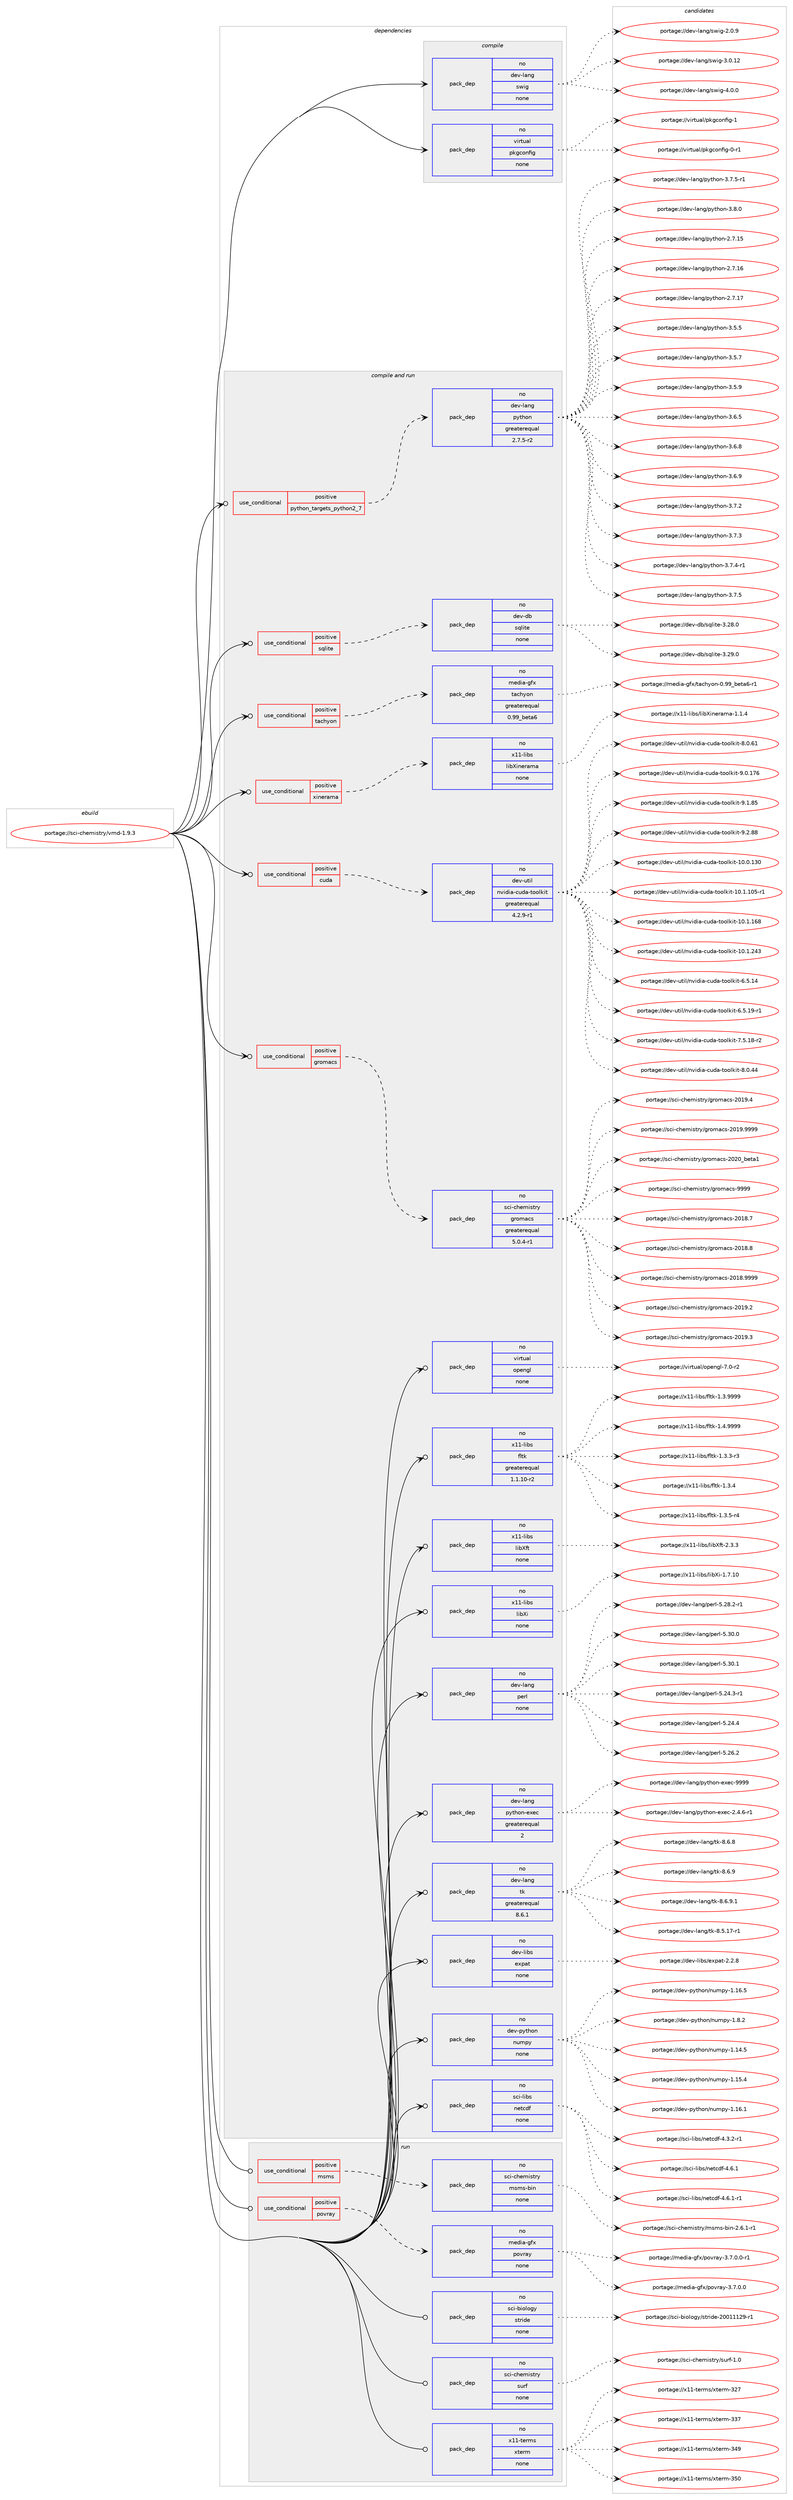 digraph prolog {

# *************
# Graph options
# *************

newrank=true;
concentrate=true;
compound=true;
graph [rankdir=LR,fontname=Helvetica,fontsize=10,ranksep=1.5];#, ranksep=2.5, nodesep=0.2];
edge  [arrowhead=vee];
node  [fontname=Helvetica,fontsize=10];

# **********
# The ebuild
# **********

subgraph cluster_leftcol {
color=gray;
rank=same;
label=<<i>ebuild</i>>;
id [label="portage://sci-chemistry/vmd-1.9.3", color=red, width=4, href="../sci-chemistry/vmd-1.9.3.svg"];
}

# ****************
# The dependencies
# ****************

subgraph cluster_midcol {
color=gray;
label=<<i>dependencies</i>>;
subgraph cluster_compile {
fillcolor="#eeeeee";
style=filled;
label=<<i>compile</i>>;
subgraph pack283150 {
dependency385222 [label=<<TABLE BORDER="0" CELLBORDER="1" CELLSPACING="0" CELLPADDING="4" WIDTH="220"><TR><TD ROWSPAN="6" CELLPADDING="30">pack_dep</TD></TR><TR><TD WIDTH="110">no</TD></TR><TR><TD>dev-lang</TD></TR><TR><TD>swig</TD></TR><TR><TD>none</TD></TR><TR><TD></TD></TR></TABLE>>, shape=none, color=blue];
}
id:e -> dependency385222:w [weight=20,style="solid",arrowhead="vee"];
subgraph pack283151 {
dependency385223 [label=<<TABLE BORDER="0" CELLBORDER="1" CELLSPACING="0" CELLPADDING="4" WIDTH="220"><TR><TD ROWSPAN="6" CELLPADDING="30">pack_dep</TD></TR><TR><TD WIDTH="110">no</TD></TR><TR><TD>virtual</TD></TR><TR><TD>pkgconfig</TD></TR><TR><TD>none</TD></TR><TR><TD></TD></TR></TABLE>>, shape=none, color=blue];
}
id:e -> dependency385223:w [weight=20,style="solid",arrowhead="vee"];
}
subgraph cluster_compileandrun {
fillcolor="#eeeeee";
style=filled;
label=<<i>compile and run</i>>;
subgraph cond95539 {
dependency385224 [label=<<TABLE BORDER="0" CELLBORDER="1" CELLSPACING="0" CELLPADDING="4"><TR><TD ROWSPAN="3" CELLPADDING="10">use_conditional</TD></TR><TR><TD>positive</TD></TR><TR><TD>cuda</TD></TR></TABLE>>, shape=none, color=red];
subgraph pack283152 {
dependency385225 [label=<<TABLE BORDER="0" CELLBORDER="1" CELLSPACING="0" CELLPADDING="4" WIDTH="220"><TR><TD ROWSPAN="6" CELLPADDING="30">pack_dep</TD></TR><TR><TD WIDTH="110">no</TD></TR><TR><TD>dev-util</TD></TR><TR><TD>nvidia-cuda-toolkit</TD></TR><TR><TD>greaterequal</TD></TR><TR><TD>4.2.9-r1</TD></TR></TABLE>>, shape=none, color=blue];
}
dependency385224:e -> dependency385225:w [weight=20,style="dashed",arrowhead="vee"];
}
id:e -> dependency385224:w [weight=20,style="solid",arrowhead="odotvee"];
subgraph cond95540 {
dependency385226 [label=<<TABLE BORDER="0" CELLBORDER="1" CELLSPACING="0" CELLPADDING="4"><TR><TD ROWSPAN="3" CELLPADDING="10">use_conditional</TD></TR><TR><TD>positive</TD></TR><TR><TD>gromacs</TD></TR></TABLE>>, shape=none, color=red];
subgraph pack283153 {
dependency385227 [label=<<TABLE BORDER="0" CELLBORDER="1" CELLSPACING="0" CELLPADDING="4" WIDTH="220"><TR><TD ROWSPAN="6" CELLPADDING="30">pack_dep</TD></TR><TR><TD WIDTH="110">no</TD></TR><TR><TD>sci-chemistry</TD></TR><TR><TD>gromacs</TD></TR><TR><TD>greaterequal</TD></TR><TR><TD>5.0.4-r1</TD></TR></TABLE>>, shape=none, color=blue];
}
dependency385226:e -> dependency385227:w [weight=20,style="dashed",arrowhead="vee"];
}
id:e -> dependency385226:w [weight=20,style="solid",arrowhead="odotvee"];
subgraph cond95541 {
dependency385228 [label=<<TABLE BORDER="0" CELLBORDER="1" CELLSPACING="0" CELLPADDING="4"><TR><TD ROWSPAN="3" CELLPADDING="10">use_conditional</TD></TR><TR><TD>positive</TD></TR><TR><TD>python_targets_python2_7</TD></TR></TABLE>>, shape=none, color=red];
subgraph pack283154 {
dependency385229 [label=<<TABLE BORDER="0" CELLBORDER="1" CELLSPACING="0" CELLPADDING="4" WIDTH="220"><TR><TD ROWSPAN="6" CELLPADDING="30">pack_dep</TD></TR><TR><TD WIDTH="110">no</TD></TR><TR><TD>dev-lang</TD></TR><TR><TD>python</TD></TR><TR><TD>greaterequal</TD></TR><TR><TD>2.7.5-r2</TD></TR></TABLE>>, shape=none, color=blue];
}
dependency385228:e -> dependency385229:w [weight=20,style="dashed",arrowhead="vee"];
}
id:e -> dependency385228:w [weight=20,style="solid",arrowhead="odotvee"];
subgraph cond95542 {
dependency385230 [label=<<TABLE BORDER="0" CELLBORDER="1" CELLSPACING="0" CELLPADDING="4"><TR><TD ROWSPAN="3" CELLPADDING="10">use_conditional</TD></TR><TR><TD>positive</TD></TR><TR><TD>sqlite</TD></TR></TABLE>>, shape=none, color=red];
subgraph pack283155 {
dependency385231 [label=<<TABLE BORDER="0" CELLBORDER="1" CELLSPACING="0" CELLPADDING="4" WIDTH="220"><TR><TD ROWSPAN="6" CELLPADDING="30">pack_dep</TD></TR><TR><TD WIDTH="110">no</TD></TR><TR><TD>dev-db</TD></TR><TR><TD>sqlite</TD></TR><TR><TD>none</TD></TR><TR><TD></TD></TR></TABLE>>, shape=none, color=blue];
}
dependency385230:e -> dependency385231:w [weight=20,style="dashed",arrowhead="vee"];
}
id:e -> dependency385230:w [weight=20,style="solid",arrowhead="odotvee"];
subgraph cond95543 {
dependency385232 [label=<<TABLE BORDER="0" CELLBORDER="1" CELLSPACING="0" CELLPADDING="4"><TR><TD ROWSPAN="3" CELLPADDING="10">use_conditional</TD></TR><TR><TD>positive</TD></TR><TR><TD>tachyon</TD></TR></TABLE>>, shape=none, color=red];
subgraph pack283156 {
dependency385233 [label=<<TABLE BORDER="0" CELLBORDER="1" CELLSPACING="0" CELLPADDING="4" WIDTH="220"><TR><TD ROWSPAN="6" CELLPADDING="30">pack_dep</TD></TR><TR><TD WIDTH="110">no</TD></TR><TR><TD>media-gfx</TD></TR><TR><TD>tachyon</TD></TR><TR><TD>greaterequal</TD></TR><TR><TD>0.99_beta6</TD></TR></TABLE>>, shape=none, color=blue];
}
dependency385232:e -> dependency385233:w [weight=20,style="dashed",arrowhead="vee"];
}
id:e -> dependency385232:w [weight=20,style="solid",arrowhead="odotvee"];
subgraph cond95544 {
dependency385234 [label=<<TABLE BORDER="0" CELLBORDER="1" CELLSPACING="0" CELLPADDING="4"><TR><TD ROWSPAN="3" CELLPADDING="10">use_conditional</TD></TR><TR><TD>positive</TD></TR><TR><TD>xinerama</TD></TR></TABLE>>, shape=none, color=red];
subgraph pack283157 {
dependency385235 [label=<<TABLE BORDER="0" CELLBORDER="1" CELLSPACING="0" CELLPADDING="4" WIDTH="220"><TR><TD ROWSPAN="6" CELLPADDING="30">pack_dep</TD></TR><TR><TD WIDTH="110">no</TD></TR><TR><TD>x11-libs</TD></TR><TR><TD>libXinerama</TD></TR><TR><TD>none</TD></TR><TR><TD></TD></TR></TABLE>>, shape=none, color=blue];
}
dependency385234:e -> dependency385235:w [weight=20,style="dashed",arrowhead="vee"];
}
id:e -> dependency385234:w [weight=20,style="solid",arrowhead="odotvee"];
subgraph pack283158 {
dependency385236 [label=<<TABLE BORDER="0" CELLBORDER="1" CELLSPACING="0" CELLPADDING="4" WIDTH="220"><TR><TD ROWSPAN="6" CELLPADDING="30">pack_dep</TD></TR><TR><TD WIDTH="110">no</TD></TR><TR><TD>dev-lang</TD></TR><TR><TD>perl</TD></TR><TR><TD>none</TD></TR><TR><TD></TD></TR></TABLE>>, shape=none, color=blue];
}
id:e -> dependency385236:w [weight=20,style="solid",arrowhead="odotvee"];
subgraph pack283159 {
dependency385237 [label=<<TABLE BORDER="0" CELLBORDER="1" CELLSPACING="0" CELLPADDING="4" WIDTH="220"><TR><TD ROWSPAN="6" CELLPADDING="30">pack_dep</TD></TR><TR><TD WIDTH="110">no</TD></TR><TR><TD>dev-lang</TD></TR><TR><TD>python-exec</TD></TR><TR><TD>greaterequal</TD></TR><TR><TD>2</TD></TR></TABLE>>, shape=none, color=blue];
}
id:e -> dependency385237:w [weight=20,style="solid",arrowhead="odotvee"];
subgraph pack283160 {
dependency385238 [label=<<TABLE BORDER="0" CELLBORDER="1" CELLSPACING="0" CELLPADDING="4" WIDTH="220"><TR><TD ROWSPAN="6" CELLPADDING="30">pack_dep</TD></TR><TR><TD WIDTH="110">no</TD></TR><TR><TD>dev-lang</TD></TR><TR><TD>tk</TD></TR><TR><TD>greaterequal</TD></TR><TR><TD>8.6.1</TD></TR></TABLE>>, shape=none, color=blue];
}
id:e -> dependency385238:w [weight=20,style="solid",arrowhead="odotvee"];
subgraph pack283161 {
dependency385239 [label=<<TABLE BORDER="0" CELLBORDER="1" CELLSPACING="0" CELLPADDING="4" WIDTH="220"><TR><TD ROWSPAN="6" CELLPADDING="30">pack_dep</TD></TR><TR><TD WIDTH="110">no</TD></TR><TR><TD>dev-libs</TD></TR><TR><TD>expat</TD></TR><TR><TD>none</TD></TR><TR><TD></TD></TR></TABLE>>, shape=none, color=blue];
}
id:e -> dependency385239:w [weight=20,style="solid",arrowhead="odotvee"];
subgraph pack283162 {
dependency385240 [label=<<TABLE BORDER="0" CELLBORDER="1" CELLSPACING="0" CELLPADDING="4" WIDTH="220"><TR><TD ROWSPAN="6" CELLPADDING="30">pack_dep</TD></TR><TR><TD WIDTH="110">no</TD></TR><TR><TD>dev-python</TD></TR><TR><TD>numpy</TD></TR><TR><TD>none</TD></TR><TR><TD></TD></TR></TABLE>>, shape=none, color=blue];
}
id:e -> dependency385240:w [weight=20,style="solid",arrowhead="odotvee"];
subgraph pack283163 {
dependency385241 [label=<<TABLE BORDER="0" CELLBORDER="1" CELLSPACING="0" CELLPADDING="4" WIDTH="220"><TR><TD ROWSPAN="6" CELLPADDING="30">pack_dep</TD></TR><TR><TD WIDTH="110">no</TD></TR><TR><TD>sci-libs</TD></TR><TR><TD>netcdf</TD></TR><TR><TD>none</TD></TR><TR><TD></TD></TR></TABLE>>, shape=none, color=blue];
}
id:e -> dependency385241:w [weight=20,style="solid",arrowhead="odotvee"];
subgraph pack283164 {
dependency385242 [label=<<TABLE BORDER="0" CELLBORDER="1" CELLSPACING="0" CELLPADDING="4" WIDTH="220"><TR><TD ROWSPAN="6" CELLPADDING="30">pack_dep</TD></TR><TR><TD WIDTH="110">no</TD></TR><TR><TD>virtual</TD></TR><TR><TD>opengl</TD></TR><TR><TD>none</TD></TR><TR><TD></TD></TR></TABLE>>, shape=none, color=blue];
}
id:e -> dependency385242:w [weight=20,style="solid",arrowhead="odotvee"];
subgraph pack283165 {
dependency385243 [label=<<TABLE BORDER="0" CELLBORDER="1" CELLSPACING="0" CELLPADDING="4" WIDTH="220"><TR><TD ROWSPAN="6" CELLPADDING="30">pack_dep</TD></TR><TR><TD WIDTH="110">no</TD></TR><TR><TD>x11-libs</TD></TR><TR><TD>fltk</TD></TR><TR><TD>greaterequal</TD></TR><TR><TD>1.1.10-r2</TD></TR></TABLE>>, shape=none, color=blue];
}
id:e -> dependency385243:w [weight=20,style="solid",arrowhead="odotvee"];
subgraph pack283166 {
dependency385244 [label=<<TABLE BORDER="0" CELLBORDER="1" CELLSPACING="0" CELLPADDING="4" WIDTH="220"><TR><TD ROWSPAN="6" CELLPADDING="30">pack_dep</TD></TR><TR><TD WIDTH="110">no</TD></TR><TR><TD>x11-libs</TD></TR><TR><TD>libXft</TD></TR><TR><TD>none</TD></TR><TR><TD></TD></TR></TABLE>>, shape=none, color=blue];
}
id:e -> dependency385244:w [weight=20,style="solid",arrowhead="odotvee"];
subgraph pack283167 {
dependency385245 [label=<<TABLE BORDER="0" CELLBORDER="1" CELLSPACING="0" CELLPADDING="4" WIDTH="220"><TR><TD ROWSPAN="6" CELLPADDING="30">pack_dep</TD></TR><TR><TD WIDTH="110">no</TD></TR><TR><TD>x11-libs</TD></TR><TR><TD>libXi</TD></TR><TR><TD>none</TD></TR><TR><TD></TD></TR></TABLE>>, shape=none, color=blue];
}
id:e -> dependency385245:w [weight=20,style="solid",arrowhead="odotvee"];
}
subgraph cluster_run {
fillcolor="#eeeeee";
style=filled;
label=<<i>run</i>>;
subgraph cond95545 {
dependency385246 [label=<<TABLE BORDER="0" CELLBORDER="1" CELLSPACING="0" CELLPADDING="4"><TR><TD ROWSPAN="3" CELLPADDING="10">use_conditional</TD></TR><TR><TD>positive</TD></TR><TR><TD>msms</TD></TR></TABLE>>, shape=none, color=red];
subgraph pack283168 {
dependency385247 [label=<<TABLE BORDER="0" CELLBORDER="1" CELLSPACING="0" CELLPADDING="4" WIDTH="220"><TR><TD ROWSPAN="6" CELLPADDING="30">pack_dep</TD></TR><TR><TD WIDTH="110">no</TD></TR><TR><TD>sci-chemistry</TD></TR><TR><TD>msms-bin</TD></TR><TR><TD>none</TD></TR><TR><TD></TD></TR></TABLE>>, shape=none, color=blue];
}
dependency385246:e -> dependency385247:w [weight=20,style="dashed",arrowhead="vee"];
}
id:e -> dependency385246:w [weight=20,style="solid",arrowhead="odot"];
subgraph cond95546 {
dependency385248 [label=<<TABLE BORDER="0" CELLBORDER="1" CELLSPACING="0" CELLPADDING="4"><TR><TD ROWSPAN="3" CELLPADDING="10">use_conditional</TD></TR><TR><TD>positive</TD></TR><TR><TD>povray</TD></TR></TABLE>>, shape=none, color=red];
subgraph pack283169 {
dependency385249 [label=<<TABLE BORDER="0" CELLBORDER="1" CELLSPACING="0" CELLPADDING="4" WIDTH="220"><TR><TD ROWSPAN="6" CELLPADDING="30">pack_dep</TD></TR><TR><TD WIDTH="110">no</TD></TR><TR><TD>media-gfx</TD></TR><TR><TD>povray</TD></TR><TR><TD>none</TD></TR><TR><TD></TD></TR></TABLE>>, shape=none, color=blue];
}
dependency385248:e -> dependency385249:w [weight=20,style="dashed",arrowhead="vee"];
}
id:e -> dependency385248:w [weight=20,style="solid",arrowhead="odot"];
subgraph pack283170 {
dependency385250 [label=<<TABLE BORDER="0" CELLBORDER="1" CELLSPACING="0" CELLPADDING="4" WIDTH="220"><TR><TD ROWSPAN="6" CELLPADDING="30">pack_dep</TD></TR><TR><TD WIDTH="110">no</TD></TR><TR><TD>sci-biology</TD></TR><TR><TD>stride</TD></TR><TR><TD>none</TD></TR><TR><TD></TD></TR></TABLE>>, shape=none, color=blue];
}
id:e -> dependency385250:w [weight=20,style="solid",arrowhead="odot"];
subgraph pack283171 {
dependency385251 [label=<<TABLE BORDER="0" CELLBORDER="1" CELLSPACING="0" CELLPADDING="4" WIDTH="220"><TR><TD ROWSPAN="6" CELLPADDING="30">pack_dep</TD></TR><TR><TD WIDTH="110">no</TD></TR><TR><TD>sci-chemistry</TD></TR><TR><TD>surf</TD></TR><TR><TD>none</TD></TR><TR><TD></TD></TR></TABLE>>, shape=none, color=blue];
}
id:e -> dependency385251:w [weight=20,style="solid",arrowhead="odot"];
subgraph pack283172 {
dependency385252 [label=<<TABLE BORDER="0" CELLBORDER="1" CELLSPACING="0" CELLPADDING="4" WIDTH="220"><TR><TD ROWSPAN="6" CELLPADDING="30">pack_dep</TD></TR><TR><TD WIDTH="110">no</TD></TR><TR><TD>x11-terms</TD></TR><TR><TD>xterm</TD></TR><TR><TD>none</TD></TR><TR><TD></TD></TR></TABLE>>, shape=none, color=blue];
}
id:e -> dependency385252:w [weight=20,style="solid",arrowhead="odot"];
}
}

# **************
# The candidates
# **************

subgraph cluster_choices {
rank=same;
color=gray;
label=<<i>candidates</i>>;

subgraph choice283150 {
color=black;
nodesep=1;
choiceportage100101118451089711010347115119105103455046484657 [label="portage://dev-lang/swig-2.0.9", color=red, width=4,href="../dev-lang/swig-2.0.9.svg"];
choiceportage10010111845108971101034711511910510345514648464950 [label="portage://dev-lang/swig-3.0.12", color=red, width=4,href="../dev-lang/swig-3.0.12.svg"];
choiceportage100101118451089711010347115119105103455246484648 [label="portage://dev-lang/swig-4.0.0", color=red, width=4,href="../dev-lang/swig-4.0.0.svg"];
dependency385222:e -> choiceportage100101118451089711010347115119105103455046484657:w [style=dotted,weight="100"];
dependency385222:e -> choiceportage10010111845108971101034711511910510345514648464950:w [style=dotted,weight="100"];
dependency385222:e -> choiceportage100101118451089711010347115119105103455246484648:w [style=dotted,weight="100"];
}
subgraph choice283151 {
color=black;
nodesep=1;
choiceportage11810511411611797108471121071039911111010210510345484511449 [label="portage://virtual/pkgconfig-0-r1", color=red, width=4,href="../virtual/pkgconfig-0-r1.svg"];
choiceportage1181051141161179710847112107103991111101021051034549 [label="portage://virtual/pkgconfig-1", color=red, width=4,href="../virtual/pkgconfig-1.svg"];
dependency385223:e -> choiceportage11810511411611797108471121071039911111010210510345484511449:w [style=dotted,weight="100"];
dependency385223:e -> choiceportage1181051141161179710847112107103991111101021051034549:w [style=dotted,weight="100"];
}
subgraph choice283152 {
color=black;
nodesep=1;
choiceportage10010111845117116105108471101181051001059745991171009745116111111108107105116454948464846495148 [label="portage://dev-util/nvidia-cuda-toolkit-10.0.130", color=red, width=4,href="../dev-util/nvidia-cuda-toolkit-10.0.130.svg"];
choiceportage100101118451171161051084711011810510010597459911710097451161111111081071051164549484649464948534511449 [label="portage://dev-util/nvidia-cuda-toolkit-10.1.105-r1", color=red, width=4,href="../dev-util/nvidia-cuda-toolkit-10.1.105-r1.svg"];
choiceportage10010111845117116105108471101181051001059745991171009745116111111108107105116454948464946495456 [label="portage://dev-util/nvidia-cuda-toolkit-10.1.168", color=red, width=4,href="../dev-util/nvidia-cuda-toolkit-10.1.168.svg"];
choiceportage10010111845117116105108471101181051001059745991171009745116111111108107105116454948464946505251 [label="portage://dev-util/nvidia-cuda-toolkit-10.1.243", color=red, width=4,href="../dev-util/nvidia-cuda-toolkit-10.1.243.svg"];
choiceportage1001011184511711610510847110118105100105974599117100974511611111110810710511645544653464952 [label="portage://dev-util/nvidia-cuda-toolkit-6.5.14", color=red, width=4,href="../dev-util/nvidia-cuda-toolkit-6.5.14.svg"];
choiceportage10010111845117116105108471101181051001059745991171009745116111111108107105116455446534649574511449 [label="portage://dev-util/nvidia-cuda-toolkit-6.5.19-r1", color=red, width=4,href="../dev-util/nvidia-cuda-toolkit-6.5.19-r1.svg"];
choiceportage10010111845117116105108471101181051001059745991171009745116111111108107105116455546534649564511450 [label="portage://dev-util/nvidia-cuda-toolkit-7.5.18-r2", color=red, width=4,href="../dev-util/nvidia-cuda-toolkit-7.5.18-r2.svg"];
choiceportage1001011184511711610510847110118105100105974599117100974511611111110810710511645564648465252 [label="portage://dev-util/nvidia-cuda-toolkit-8.0.44", color=red, width=4,href="../dev-util/nvidia-cuda-toolkit-8.0.44.svg"];
choiceportage1001011184511711610510847110118105100105974599117100974511611111110810710511645564648465449 [label="portage://dev-util/nvidia-cuda-toolkit-8.0.61", color=red, width=4,href="../dev-util/nvidia-cuda-toolkit-8.0.61.svg"];
choiceportage100101118451171161051084711011810510010597459911710097451161111111081071051164557464846495554 [label="portage://dev-util/nvidia-cuda-toolkit-9.0.176", color=red, width=4,href="../dev-util/nvidia-cuda-toolkit-9.0.176.svg"];
choiceportage1001011184511711610510847110118105100105974599117100974511611111110810710511645574649465653 [label="portage://dev-util/nvidia-cuda-toolkit-9.1.85", color=red, width=4,href="../dev-util/nvidia-cuda-toolkit-9.1.85.svg"];
choiceportage1001011184511711610510847110118105100105974599117100974511611111110810710511645574650465656 [label="portage://dev-util/nvidia-cuda-toolkit-9.2.88", color=red, width=4,href="../dev-util/nvidia-cuda-toolkit-9.2.88.svg"];
dependency385225:e -> choiceportage10010111845117116105108471101181051001059745991171009745116111111108107105116454948464846495148:w [style=dotted,weight="100"];
dependency385225:e -> choiceportage100101118451171161051084711011810510010597459911710097451161111111081071051164549484649464948534511449:w [style=dotted,weight="100"];
dependency385225:e -> choiceportage10010111845117116105108471101181051001059745991171009745116111111108107105116454948464946495456:w [style=dotted,weight="100"];
dependency385225:e -> choiceportage10010111845117116105108471101181051001059745991171009745116111111108107105116454948464946505251:w [style=dotted,weight="100"];
dependency385225:e -> choiceportage1001011184511711610510847110118105100105974599117100974511611111110810710511645544653464952:w [style=dotted,weight="100"];
dependency385225:e -> choiceportage10010111845117116105108471101181051001059745991171009745116111111108107105116455446534649574511449:w [style=dotted,weight="100"];
dependency385225:e -> choiceportage10010111845117116105108471101181051001059745991171009745116111111108107105116455546534649564511450:w [style=dotted,weight="100"];
dependency385225:e -> choiceportage1001011184511711610510847110118105100105974599117100974511611111110810710511645564648465252:w [style=dotted,weight="100"];
dependency385225:e -> choiceportage1001011184511711610510847110118105100105974599117100974511611111110810710511645564648465449:w [style=dotted,weight="100"];
dependency385225:e -> choiceportage100101118451171161051084711011810510010597459911710097451161111111081071051164557464846495554:w [style=dotted,weight="100"];
dependency385225:e -> choiceportage1001011184511711610510847110118105100105974599117100974511611111110810710511645574649465653:w [style=dotted,weight="100"];
dependency385225:e -> choiceportage1001011184511711610510847110118105100105974599117100974511611111110810710511645574650465656:w [style=dotted,weight="100"];
}
subgraph choice283153 {
color=black;
nodesep=1;
choiceportage11599105459910410110910511511611412147103114111109979911545504849564655 [label="portage://sci-chemistry/gromacs-2018.7", color=red, width=4,href="../sci-chemistry/gromacs-2018.7.svg"];
choiceportage11599105459910410110910511511611412147103114111109979911545504849564656 [label="portage://sci-chemistry/gromacs-2018.8", color=red, width=4,href="../sci-chemistry/gromacs-2018.8.svg"];
choiceportage11599105459910410110910511511611412147103114111109979911545504849564657575757 [label="portage://sci-chemistry/gromacs-2018.9999", color=red, width=4,href="../sci-chemistry/gromacs-2018.9999.svg"];
choiceportage11599105459910410110910511511611412147103114111109979911545504849574650 [label="portage://sci-chemistry/gromacs-2019.2", color=red, width=4,href="../sci-chemistry/gromacs-2019.2.svg"];
choiceportage11599105459910410110910511511611412147103114111109979911545504849574651 [label="portage://sci-chemistry/gromacs-2019.3", color=red, width=4,href="../sci-chemistry/gromacs-2019.3.svg"];
choiceportage11599105459910410110910511511611412147103114111109979911545504849574652 [label="portage://sci-chemistry/gromacs-2019.4", color=red, width=4,href="../sci-chemistry/gromacs-2019.4.svg"];
choiceportage11599105459910410110910511511611412147103114111109979911545504849574657575757 [label="portage://sci-chemistry/gromacs-2019.9999", color=red, width=4,href="../sci-chemistry/gromacs-2019.9999.svg"];
choiceportage115991054599104101109105115116114121471031141111099799115455048504895981011169749 [label="portage://sci-chemistry/gromacs-2020_beta1", color=red, width=4,href="../sci-chemistry/gromacs-2020_beta1.svg"];
choiceportage1159910545991041011091051151161141214710311411110997991154557575757 [label="portage://sci-chemistry/gromacs-9999", color=red, width=4,href="../sci-chemistry/gromacs-9999.svg"];
dependency385227:e -> choiceportage11599105459910410110910511511611412147103114111109979911545504849564655:w [style=dotted,weight="100"];
dependency385227:e -> choiceportage11599105459910410110910511511611412147103114111109979911545504849564656:w [style=dotted,weight="100"];
dependency385227:e -> choiceportage11599105459910410110910511511611412147103114111109979911545504849564657575757:w [style=dotted,weight="100"];
dependency385227:e -> choiceportage11599105459910410110910511511611412147103114111109979911545504849574650:w [style=dotted,weight="100"];
dependency385227:e -> choiceportage11599105459910410110910511511611412147103114111109979911545504849574651:w [style=dotted,weight="100"];
dependency385227:e -> choiceportage11599105459910410110910511511611412147103114111109979911545504849574652:w [style=dotted,weight="100"];
dependency385227:e -> choiceportage11599105459910410110910511511611412147103114111109979911545504849574657575757:w [style=dotted,weight="100"];
dependency385227:e -> choiceportage115991054599104101109105115116114121471031141111099799115455048504895981011169749:w [style=dotted,weight="100"];
dependency385227:e -> choiceportage1159910545991041011091051151161141214710311411110997991154557575757:w [style=dotted,weight="100"];
}
subgraph choice283154 {
color=black;
nodesep=1;
choiceportage10010111845108971101034711212111610411111045504655464953 [label="portage://dev-lang/python-2.7.15", color=red, width=4,href="../dev-lang/python-2.7.15.svg"];
choiceportage10010111845108971101034711212111610411111045504655464954 [label="portage://dev-lang/python-2.7.16", color=red, width=4,href="../dev-lang/python-2.7.16.svg"];
choiceportage10010111845108971101034711212111610411111045504655464955 [label="portage://dev-lang/python-2.7.17", color=red, width=4,href="../dev-lang/python-2.7.17.svg"];
choiceportage100101118451089711010347112121116104111110455146534653 [label="portage://dev-lang/python-3.5.5", color=red, width=4,href="../dev-lang/python-3.5.5.svg"];
choiceportage100101118451089711010347112121116104111110455146534655 [label="portage://dev-lang/python-3.5.7", color=red, width=4,href="../dev-lang/python-3.5.7.svg"];
choiceportage100101118451089711010347112121116104111110455146534657 [label="portage://dev-lang/python-3.5.9", color=red, width=4,href="../dev-lang/python-3.5.9.svg"];
choiceportage100101118451089711010347112121116104111110455146544653 [label="portage://dev-lang/python-3.6.5", color=red, width=4,href="../dev-lang/python-3.6.5.svg"];
choiceportage100101118451089711010347112121116104111110455146544656 [label="portage://dev-lang/python-3.6.8", color=red, width=4,href="../dev-lang/python-3.6.8.svg"];
choiceportage100101118451089711010347112121116104111110455146544657 [label="portage://dev-lang/python-3.6.9", color=red, width=4,href="../dev-lang/python-3.6.9.svg"];
choiceportage100101118451089711010347112121116104111110455146554650 [label="portage://dev-lang/python-3.7.2", color=red, width=4,href="../dev-lang/python-3.7.2.svg"];
choiceportage100101118451089711010347112121116104111110455146554651 [label="portage://dev-lang/python-3.7.3", color=red, width=4,href="../dev-lang/python-3.7.3.svg"];
choiceportage1001011184510897110103471121211161041111104551465546524511449 [label="portage://dev-lang/python-3.7.4-r1", color=red, width=4,href="../dev-lang/python-3.7.4-r1.svg"];
choiceportage100101118451089711010347112121116104111110455146554653 [label="portage://dev-lang/python-3.7.5", color=red, width=4,href="../dev-lang/python-3.7.5.svg"];
choiceportage1001011184510897110103471121211161041111104551465546534511449 [label="portage://dev-lang/python-3.7.5-r1", color=red, width=4,href="../dev-lang/python-3.7.5-r1.svg"];
choiceportage100101118451089711010347112121116104111110455146564648 [label="portage://dev-lang/python-3.8.0", color=red, width=4,href="../dev-lang/python-3.8.0.svg"];
dependency385229:e -> choiceportage10010111845108971101034711212111610411111045504655464953:w [style=dotted,weight="100"];
dependency385229:e -> choiceportage10010111845108971101034711212111610411111045504655464954:w [style=dotted,weight="100"];
dependency385229:e -> choiceportage10010111845108971101034711212111610411111045504655464955:w [style=dotted,weight="100"];
dependency385229:e -> choiceportage100101118451089711010347112121116104111110455146534653:w [style=dotted,weight="100"];
dependency385229:e -> choiceportage100101118451089711010347112121116104111110455146534655:w [style=dotted,weight="100"];
dependency385229:e -> choiceportage100101118451089711010347112121116104111110455146534657:w [style=dotted,weight="100"];
dependency385229:e -> choiceportage100101118451089711010347112121116104111110455146544653:w [style=dotted,weight="100"];
dependency385229:e -> choiceportage100101118451089711010347112121116104111110455146544656:w [style=dotted,weight="100"];
dependency385229:e -> choiceportage100101118451089711010347112121116104111110455146544657:w [style=dotted,weight="100"];
dependency385229:e -> choiceportage100101118451089711010347112121116104111110455146554650:w [style=dotted,weight="100"];
dependency385229:e -> choiceportage100101118451089711010347112121116104111110455146554651:w [style=dotted,weight="100"];
dependency385229:e -> choiceportage1001011184510897110103471121211161041111104551465546524511449:w [style=dotted,weight="100"];
dependency385229:e -> choiceportage100101118451089711010347112121116104111110455146554653:w [style=dotted,weight="100"];
dependency385229:e -> choiceportage1001011184510897110103471121211161041111104551465546534511449:w [style=dotted,weight="100"];
dependency385229:e -> choiceportage100101118451089711010347112121116104111110455146564648:w [style=dotted,weight="100"];
}
subgraph choice283155 {
color=black;
nodesep=1;
choiceportage10010111845100984711511310810511610145514650564648 [label="portage://dev-db/sqlite-3.28.0", color=red, width=4,href="../dev-db/sqlite-3.28.0.svg"];
choiceportage10010111845100984711511310810511610145514650574648 [label="portage://dev-db/sqlite-3.29.0", color=red, width=4,href="../dev-db/sqlite-3.29.0.svg"];
dependency385231:e -> choiceportage10010111845100984711511310810511610145514650564648:w [style=dotted,weight="100"];
dependency385231:e -> choiceportage10010111845100984711511310810511610145514650574648:w [style=dotted,weight="100"];
}
subgraph choice283156 {
color=black;
nodesep=1;
choiceportage10910110010597451031021204711697991041211111104548465757959810111697544511449 [label="portage://media-gfx/tachyon-0.99_beta6-r1", color=red, width=4,href="../media-gfx/tachyon-0.99_beta6-r1.svg"];
dependency385233:e -> choiceportage10910110010597451031021204711697991041211111104548465757959810111697544511449:w [style=dotted,weight="100"];
}
subgraph choice283157 {
color=black;
nodesep=1;
choiceportage120494945108105981154710810598881051101011149710997454946494652 [label="portage://x11-libs/libXinerama-1.1.4", color=red, width=4,href="../x11-libs/libXinerama-1.1.4.svg"];
dependency385235:e -> choiceportage120494945108105981154710810598881051101011149710997454946494652:w [style=dotted,weight="100"];
}
subgraph choice283158 {
color=black;
nodesep=1;
choiceportage100101118451089711010347112101114108455346505246514511449 [label="portage://dev-lang/perl-5.24.3-r1", color=red, width=4,href="../dev-lang/perl-5.24.3-r1.svg"];
choiceportage10010111845108971101034711210111410845534650524652 [label="portage://dev-lang/perl-5.24.4", color=red, width=4,href="../dev-lang/perl-5.24.4.svg"];
choiceportage10010111845108971101034711210111410845534650544650 [label="portage://dev-lang/perl-5.26.2", color=red, width=4,href="../dev-lang/perl-5.26.2.svg"];
choiceportage100101118451089711010347112101114108455346505646504511449 [label="portage://dev-lang/perl-5.28.2-r1", color=red, width=4,href="../dev-lang/perl-5.28.2-r1.svg"];
choiceportage10010111845108971101034711210111410845534651484648 [label="portage://dev-lang/perl-5.30.0", color=red, width=4,href="../dev-lang/perl-5.30.0.svg"];
choiceportage10010111845108971101034711210111410845534651484649 [label="portage://dev-lang/perl-5.30.1", color=red, width=4,href="../dev-lang/perl-5.30.1.svg"];
dependency385236:e -> choiceportage100101118451089711010347112101114108455346505246514511449:w [style=dotted,weight="100"];
dependency385236:e -> choiceportage10010111845108971101034711210111410845534650524652:w [style=dotted,weight="100"];
dependency385236:e -> choiceportage10010111845108971101034711210111410845534650544650:w [style=dotted,weight="100"];
dependency385236:e -> choiceportage100101118451089711010347112101114108455346505646504511449:w [style=dotted,weight="100"];
dependency385236:e -> choiceportage10010111845108971101034711210111410845534651484648:w [style=dotted,weight="100"];
dependency385236:e -> choiceportage10010111845108971101034711210111410845534651484649:w [style=dotted,weight="100"];
}
subgraph choice283159 {
color=black;
nodesep=1;
choiceportage10010111845108971101034711212111610411111045101120101994550465246544511449 [label="portage://dev-lang/python-exec-2.4.6-r1", color=red, width=4,href="../dev-lang/python-exec-2.4.6-r1.svg"];
choiceportage10010111845108971101034711212111610411111045101120101994557575757 [label="portage://dev-lang/python-exec-9999", color=red, width=4,href="../dev-lang/python-exec-9999.svg"];
dependency385237:e -> choiceportage10010111845108971101034711212111610411111045101120101994550465246544511449:w [style=dotted,weight="100"];
dependency385237:e -> choiceportage10010111845108971101034711212111610411111045101120101994557575757:w [style=dotted,weight="100"];
}
subgraph choice283160 {
color=black;
nodesep=1;
choiceportage100101118451089711010347116107455646534649554511449 [label="portage://dev-lang/tk-8.5.17-r1", color=red, width=4,href="../dev-lang/tk-8.5.17-r1.svg"];
choiceportage100101118451089711010347116107455646544656 [label="portage://dev-lang/tk-8.6.8", color=red, width=4,href="../dev-lang/tk-8.6.8.svg"];
choiceportage100101118451089711010347116107455646544657 [label="portage://dev-lang/tk-8.6.9", color=red, width=4,href="../dev-lang/tk-8.6.9.svg"];
choiceportage1001011184510897110103471161074556465446574649 [label="portage://dev-lang/tk-8.6.9.1", color=red, width=4,href="../dev-lang/tk-8.6.9.1.svg"];
dependency385238:e -> choiceportage100101118451089711010347116107455646534649554511449:w [style=dotted,weight="100"];
dependency385238:e -> choiceportage100101118451089711010347116107455646544656:w [style=dotted,weight="100"];
dependency385238:e -> choiceportage100101118451089711010347116107455646544657:w [style=dotted,weight="100"];
dependency385238:e -> choiceportage1001011184510897110103471161074556465446574649:w [style=dotted,weight="100"];
}
subgraph choice283161 {
color=black;
nodesep=1;
choiceportage10010111845108105981154710112011297116455046504656 [label="portage://dev-libs/expat-2.2.8", color=red, width=4,href="../dev-libs/expat-2.2.8.svg"];
dependency385239:e -> choiceportage10010111845108105981154710112011297116455046504656:w [style=dotted,weight="100"];
}
subgraph choice283162 {
color=black;
nodesep=1;
choiceportage100101118451121211161041111104711011710911212145494649524653 [label="portage://dev-python/numpy-1.14.5", color=red, width=4,href="../dev-python/numpy-1.14.5.svg"];
choiceportage100101118451121211161041111104711011710911212145494649534652 [label="portage://dev-python/numpy-1.15.4", color=red, width=4,href="../dev-python/numpy-1.15.4.svg"];
choiceportage100101118451121211161041111104711011710911212145494649544649 [label="portage://dev-python/numpy-1.16.1", color=red, width=4,href="../dev-python/numpy-1.16.1.svg"];
choiceportage100101118451121211161041111104711011710911212145494649544653 [label="portage://dev-python/numpy-1.16.5", color=red, width=4,href="../dev-python/numpy-1.16.5.svg"];
choiceportage1001011184511212111610411111047110117109112121454946564650 [label="portage://dev-python/numpy-1.8.2", color=red, width=4,href="../dev-python/numpy-1.8.2.svg"];
dependency385240:e -> choiceportage100101118451121211161041111104711011710911212145494649524653:w [style=dotted,weight="100"];
dependency385240:e -> choiceportage100101118451121211161041111104711011710911212145494649534652:w [style=dotted,weight="100"];
dependency385240:e -> choiceportage100101118451121211161041111104711011710911212145494649544649:w [style=dotted,weight="100"];
dependency385240:e -> choiceportage100101118451121211161041111104711011710911212145494649544653:w [style=dotted,weight="100"];
dependency385240:e -> choiceportage1001011184511212111610411111047110117109112121454946564650:w [style=dotted,weight="100"];
}
subgraph choice283163 {
color=black;
nodesep=1;
choiceportage11599105451081059811547110101116991001024552465146504511449 [label="portage://sci-libs/netcdf-4.3.2-r1", color=red, width=4,href="../sci-libs/netcdf-4.3.2-r1.svg"];
choiceportage1159910545108105981154711010111699100102455246544649 [label="portage://sci-libs/netcdf-4.6.1", color=red, width=4,href="../sci-libs/netcdf-4.6.1.svg"];
choiceportage11599105451081059811547110101116991001024552465446494511449 [label="portage://sci-libs/netcdf-4.6.1-r1", color=red, width=4,href="../sci-libs/netcdf-4.6.1-r1.svg"];
dependency385241:e -> choiceportage11599105451081059811547110101116991001024552465146504511449:w [style=dotted,weight="100"];
dependency385241:e -> choiceportage1159910545108105981154711010111699100102455246544649:w [style=dotted,weight="100"];
dependency385241:e -> choiceportage11599105451081059811547110101116991001024552465446494511449:w [style=dotted,weight="100"];
}
subgraph choice283164 {
color=black;
nodesep=1;
choiceportage1181051141161179710847111112101110103108455546484511450 [label="portage://virtual/opengl-7.0-r2", color=red, width=4,href="../virtual/opengl-7.0-r2.svg"];
dependency385242:e -> choiceportage1181051141161179710847111112101110103108455546484511450:w [style=dotted,weight="100"];
}
subgraph choice283165 {
color=black;
nodesep=1;
choiceportage12049494510810598115471021081161074549465146514511451 [label="portage://x11-libs/fltk-1.3.3-r3", color=red, width=4,href="../x11-libs/fltk-1.3.3-r3.svg"];
choiceportage1204949451081059811547102108116107454946514652 [label="portage://x11-libs/fltk-1.3.4", color=red, width=4,href="../x11-libs/fltk-1.3.4.svg"];
choiceportage12049494510810598115471021081161074549465146534511452 [label="portage://x11-libs/fltk-1.3.5-r4", color=red, width=4,href="../x11-libs/fltk-1.3.5-r4.svg"];
choiceportage1204949451081059811547102108116107454946514657575757 [label="portage://x11-libs/fltk-1.3.9999", color=red, width=4,href="../x11-libs/fltk-1.3.9999.svg"];
choiceportage1204949451081059811547102108116107454946524657575757 [label="portage://x11-libs/fltk-1.4.9999", color=red, width=4,href="../x11-libs/fltk-1.4.9999.svg"];
dependency385243:e -> choiceportage12049494510810598115471021081161074549465146514511451:w [style=dotted,weight="100"];
dependency385243:e -> choiceportage1204949451081059811547102108116107454946514652:w [style=dotted,weight="100"];
dependency385243:e -> choiceportage12049494510810598115471021081161074549465146534511452:w [style=dotted,weight="100"];
dependency385243:e -> choiceportage1204949451081059811547102108116107454946514657575757:w [style=dotted,weight="100"];
dependency385243:e -> choiceportage1204949451081059811547102108116107454946524657575757:w [style=dotted,weight="100"];
}
subgraph choice283166 {
color=black;
nodesep=1;
choiceportage12049494510810598115471081059888102116455046514651 [label="portage://x11-libs/libXft-2.3.3", color=red, width=4,href="../x11-libs/libXft-2.3.3.svg"];
dependency385244:e -> choiceportage12049494510810598115471081059888102116455046514651:w [style=dotted,weight="100"];
}
subgraph choice283167 {
color=black;
nodesep=1;
choiceportage1204949451081059811547108105988810545494655464948 [label="portage://x11-libs/libXi-1.7.10", color=red, width=4,href="../x11-libs/libXi-1.7.10.svg"];
dependency385245:e -> choiceportage1204949451081059811547108105988810545494655464948:w [style=dotted,weight="100"];
}
subgraph choice283168 {
color=black;
nodesep=1;
choiceportage1159910545991041011091051151161141214710911510911545981051104550465446494511449 [label="portage://sci-chemistry/msms-bin-2.6.1-r1", color=red, width=4,href="../sci-chemistry/msms-bin-2.6.1-r1.svg"];
dependency385247:e -> choiceportage1159910545991041011091051151161141214710911510911545981051104550465446494511449:w [style=dotted,weight="100"];
}
subgraph choice283169 {
color=black;
nodesep=1;
choiceportage109101100105974510310212047112111118114971214551465546484648 [label="portage://media-gfx/povray-3.7.0.0", color=red, width=4,href="../media-gfx/povray-3.7.0.0.svg"];
choiceportage1091011001059745103102120471121111181149712145514655464846484511449 [label="portage://media-gfx/povray-3.7.0.0-r1", color=red, width=4,href="../media-gfx/povray-3.7.0.0-r1.svg"];
dependency385249:e -> choiceportage109101100105974510310212047112111118114971214551465546484648:w [style=dotted,weight="100"];
dependency385249:e -> choiceportage1091011001059745103102120471121111181149712145514655464846484511449:w [style=dotted,weight="100"];
}
subgraph choice283170 {
color=black;
nodesep=1;
choiceportage115991054598105111108111103121471151161141051001014550484849494950574511449 [label="portage://sci-biology/stride-20011129-r1", color=red, width=4,href="../sci-biology/stride-20011129-r1.svg"];
dependency385250:e -> choiceportage115991054598105111108111103121471151161141051001014550484849494950574511449:w [style=dotted,weight="100"];
}
subgraph choice283171 {
color=black;
nodesep=1;
choiceportage1159910545991041011091051151161141214711511711410245494648 [label="portage://sci-chemistry/surf-1.0", color=red, width=4,href="../sci-chemistry/surf-1.0.svg"];
dependency385251:e -> choiceportage1159910545991041011091051151161141214711511711410245494648:w [style=dotted,weight="100"];
}
subgraph choice283172 {
color=black;
nodesep=1;
choiceportage1204949451161011141091154712011610111410945515055 [label="portage://x11-terms/xterm-327", color=red, width=4,href="../x11-terms/xterm-327.svg"];
choiceportage1204949451161011141091154712011610111410945515155 [label="portage://x11-terms/xterm-337", color=red, width=4,href="../x11-terms/xterm-337.svg"];
choiceportage1204949451161011141091154712011610111410945515257 [label="portage://x11-terms/xterm-349", color=red, width=4,href="../x11-terms/xterm-349.svg"];
choiceportage1204949451161011141091154712011610111410945515348 [label="portage://x11-terms/xterm-350", color=red, width=4,href="../x11-terms/xterm-350.svg"];
dependency385252:e -> choiceportage1204949451161011141091154712011610111410945515055:w [style=dotted,weight="100"];
dependency385252:e -> choiceportage1204949451161011141091154712011610111410945515155:w [style=dotted,weight="100"];
dependency385252:e -> choiceportage1204949451161011141091154712011610111410945515257:w [style=dotted,weight="100"];
dependency385252:e -> choiceportage1204949451161011141091154712011610111410945515348:w [style=dotted,weight="100"];
}
}

}
